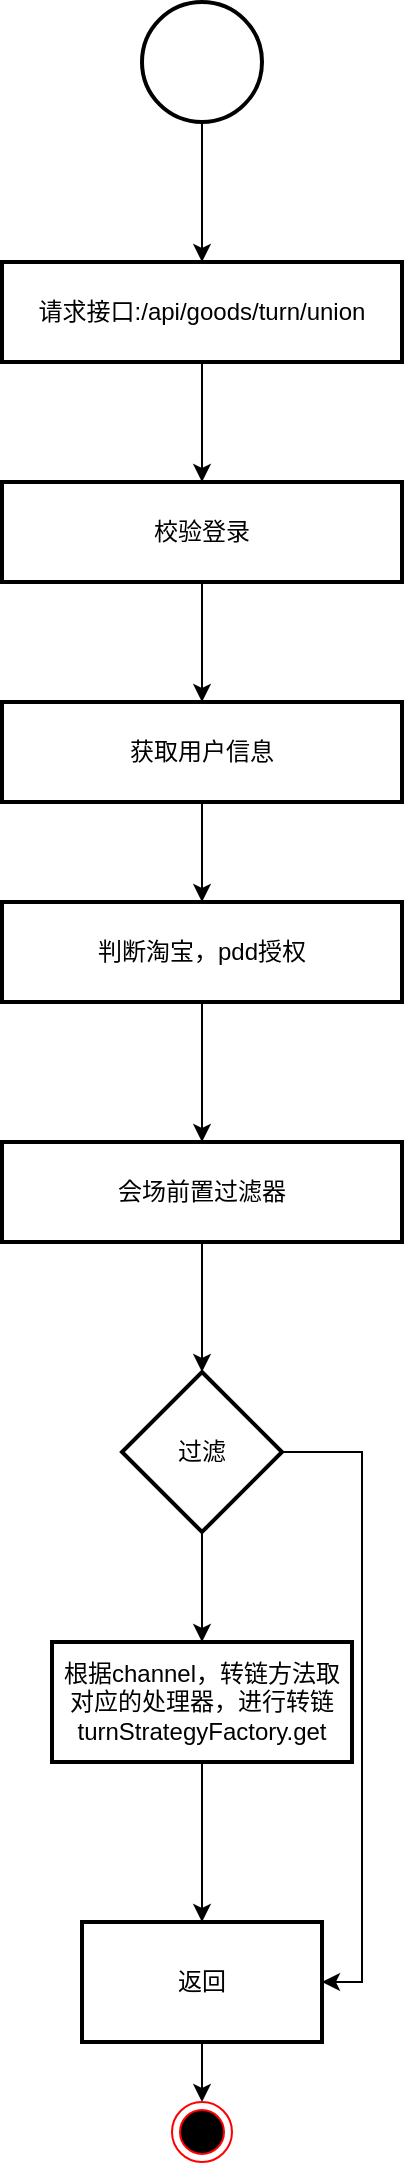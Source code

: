 <mxfile version="24.0.6" type="github">
  <diagram name="第 1 页" id="1tOMRcfb03r_TatQWsgq">
    <mxGraphModel dx="1026" dy="663" grid="1" gridSize="10" guides="1" tooltips="1" connect="1" arrows="1" fold="1" page="1" pageScale="1" pageWidth="827" pageHeight="1169" math="0" shadow="0">
      <root>
        <mxCell id="0" />
        <mxCell id="1" parent="0" />
        <mxCell id="NNQcNR_5SPwNsxDA947M-3" value="" style="edgeStyle=orthogonalEdgeStyle;rounded=0;orthogonalLoop=1;jettySize=auto;html=1;" edge="1" parent="1" source="NNQcNR_5SPwNsxDA947M-1" target="NNQcNR_5SPwNsxDA947M-2">
          <mxGeometry relative="1" as="geometry" />
        </mxCell>
        <mxCell id="NNQcNR_5SPwNsxDA947M-1" value="" style="strokeWidth=2;html=1;shape=mxgraph.flowchart.start_2;whiteSpace=wrap;" vertex="1" parent="1">
          <mxGeometry x="330" y="30" width="60" height="60" as="geometry" />
        </mxCell>
        <mxCell id="NNQcNR_5SPwNsxDA947M-5" value="" style="edgeStyle=orthogonalEdgeStyle;rounded=0;orthogonalLoop=1;jettySize=auto;html=1;" edge="1" parent="1" source="NNQcNR_5SPwNsxDA947M-2" target="NNQcNR_5SPwNsxDA947M-4">
          <mxGeometry relative="1" as="geometry" />
        </mxCell>
        <mxCell id="NNQcNR_5SPwNsxDA947M-2" value="请求接口:/api/goods/turn/union" style="whiteSpace=wrap;html=1;strokeWidth=2;" vertex="1" parent="1">
          <mxGeometry x="260" y="160" width="200" height="50" as="geometry" />
        </mxCell>
        <mxCell id="NNQcNR_5SPwNsxDA947M-7" value="" style="edgeStyle=orthogonalEdgeStyle;rounded=0;orthogonalLoop=1;jettySize=auto;html=1;" edge="1" parent="1" source="NNQcNR_5SPwNsxDA947M-4" target="NNQcNR_5SPwNsxDA947M-6">
          <mxGeometry relative="1" as="geometry" />
        </mxCell>
        <mxCell id="NNQcNR_5SPwNsxDA947M-4" value="校验登录" style="whiteSpace=wrap;html=1;strokeWidth=2;" vertex="1" parent="1">
          <mxGeometry x="260" y="270" width="200" height="50" as="geometry" />
        </mxCell>
        <mxCell id="NNQcNR_5SPwNsxDA947M-9" value="" style="edgeStyle=orthogonalEdgeStyle;rounded=0;orthogonalLoop=1;jettySize=auto;html=1;" edge="1" parent="1" source="NNQcNR_5SPwNsxDA947M-6" target="NNQcNR_5SPwNsxDA947M-8">
          <mxGeometry relative="1" as="geometry" />
        </mxCell>
        <mxCell id="NNQcNR_5SPwNsxDA947M-6" value="获取用户信息" style="whiteSpace=wrap;html=1;strokeWidth=2;" vertex="1" parent="1">
          <mxGeometry x="260" y="380" width="200" height="50" as="geometry" />
        </mxCell>
        <mxCell id="NNQcNR_5SPwNsxDA947M-11" value="" style="edgeStyle=orthogonalEdgeStyle;rounded=0;orthogonalLoop=1;jettySize=auto;html=1;" edge="1" parent="1" source="NNQcNR_5SPwNsxDA947M-8" target="NNQcNR_5SPwNsxDA947M-10">
          <mxGeometry relative="1" as="geometry" />
        </mxCell>
        <mxCell id="NNQcNR_5SPwNsxDA947M-8" value="判断淘宝，pdd授权" style="whiteSpace=wrap;html=1;strokeWidth=2;" vertex="1" parent="1">
          <mxGeometry x="260" y="480" width="200" height="50" as="geometry" />
        </mxCell>
        <mxCell id="NNQcNR_5SPwNsxDA947M-13" value="" style="edgeStyle=orthogonalEdgeStyle;rounded=0;orthogonalLoop=1;jettySize=auto;html=1;" edge="1" parent="1" source="NNQcNR_5SPwNsxDA947M-10" target="NNQcNR_5SPwNsxDA947M-12">
          <mxGeometry relative="1" as="geometry" />
        </mxCell>
        <mxCell id="NNQcNR_5SPwNsxDA947M-10" value="会场前置过滤器" style="whiteSpace=wrap;html=1;strokeWidth=2;" vertex="1" parent="1">
          <mxGeometry x="260" y="600" width="200" height="50" as="geometry" />
        </mxCell>
        <mxCell id="NNQcNR_5SPwNsxDA947M-18" value="" style="edgeStyle=orthogonalEdgeStyle;rounded=0;orthogonalLoop=1;jettySize=auto;html=1;" edge="1" parent="1" source="NNQcNR_5SPwNsxDA947M-12" target="NNQcNR_5SPwNsxDA947M-17">
          <mxGeometry relative="1" as="geometry" />
        </mxCell>
        <mxCell id="NNQcNR_5SPwNsxDA947M-21" style="edgeStyle=orthogonalEdgeStyle;rounded=0;orthogonalLoop=1;jettySize=auto;html=1;exitX=1;exitY=0.5;exitDx=0;exitDy=0;entryX=1;entryY=0.5;entryDx=0;entryDy=0;" edge="1" parent="1" source="NNQcNR_5SPwNsxDA947M-12" target="NNQcNR_5SPwNsxDA947M-19">
          <mxGeometry relative="1" as="geometry" />
        </mxCell>
        <mxCell id="NNQcNR_5SPwNsxDA947M-12" value="过滤" style="rhombus;whiteSpace=wrap;html=1;strokeWidth=2;" vertex="1" parent="1">
          <mxGeometry x="320" y="715" width="80" height="80" as="geometry" />
        </mxCell>
        <mxCell id="NNQcNR_5SPwNsxDA947M-20" value="" style="edgeStyle=orthogonalEdgeStyle;rounded=0;orthogonalLoop=1;jettySize=auto;html=1;" edge="1" parent="1" source="NNQcNR_5SPwNsxDA947M-17" target="NNQcNR_5SPwNsxDA947M-19">
          <mxGeometry relative="1" as="geometry" />
        </mxCell>
        <mxCell id="NNQcNR_5SPwNsxDA947M-17" value="根据channel，转链方法取对应的处理器，进行转链&lt;div&gt;turnStrategyFactory.get&lt;br&gt;&lt;/div&gt;" style="whiteSpace=wrap;html=1;strokeWidth=2;" vertex="1" parent="1">
          <mxGeometry x="285" y="850" width="150" height="60" as="geometry" />
        </mxCell>
        <mxCell id="NNQcNR_5SPwNsxDA947M-23" style="edgeStyle=orthogonalEdgeStyle;rounded=0;orthogonalLoop=1;jettySize=auto;html=1;exitX=0.5;exitY=1;exitDx=0;exitDy=0;entryX=0.5;entryY=0;entryDx=0;entryDy=0;" edge="1" parent="1" source="NNQcNR_5SPwNsxDA947M-19" target="NNQcNR_5SPwNsxDA947M-22">
          <mxGeometry relative="1" as="geometry" />
        </mxCell>
        <mxCell id="NNQcNR_5SPwNsxDA947M-19" value="返回" style="whiteSpace=wrap;html=1;strokeWidth=2;" vertex="1" parent="1">
          <mxGeometry x="300" y="990" width="120" height="60" as="geometry" />
        </mxCell>
        <mxCell id="NNQcNR_5SPwNsxDA947M-22" value="" style="ellipse;html=1;shape=endState;fillColor=#000000;strokeColor=#ff0000;" vertex="1" parent="1">
          <mxGeometry x="345" y="1080" width="30" height="30" as="geometry" />
        </mxCell>
      </root>
    </mxGraphModel>
  </diagram>
</mxfile>
